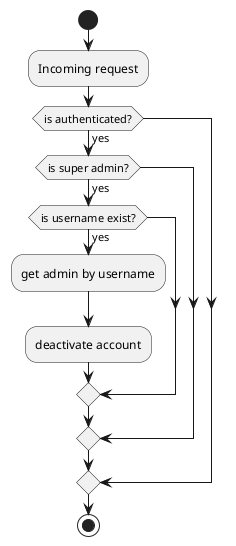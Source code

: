 @startuml
'https://plantuml.com/activity-diagram-beta

start
:Incoming request;
if (is authenticated?) then (yes)
  if (is super admin?) then (yes)
    if (is username exist?) then (yes)
      :get admin by username;
      :deactivate account;
    endif
  endif
endif
stop
@enduml
